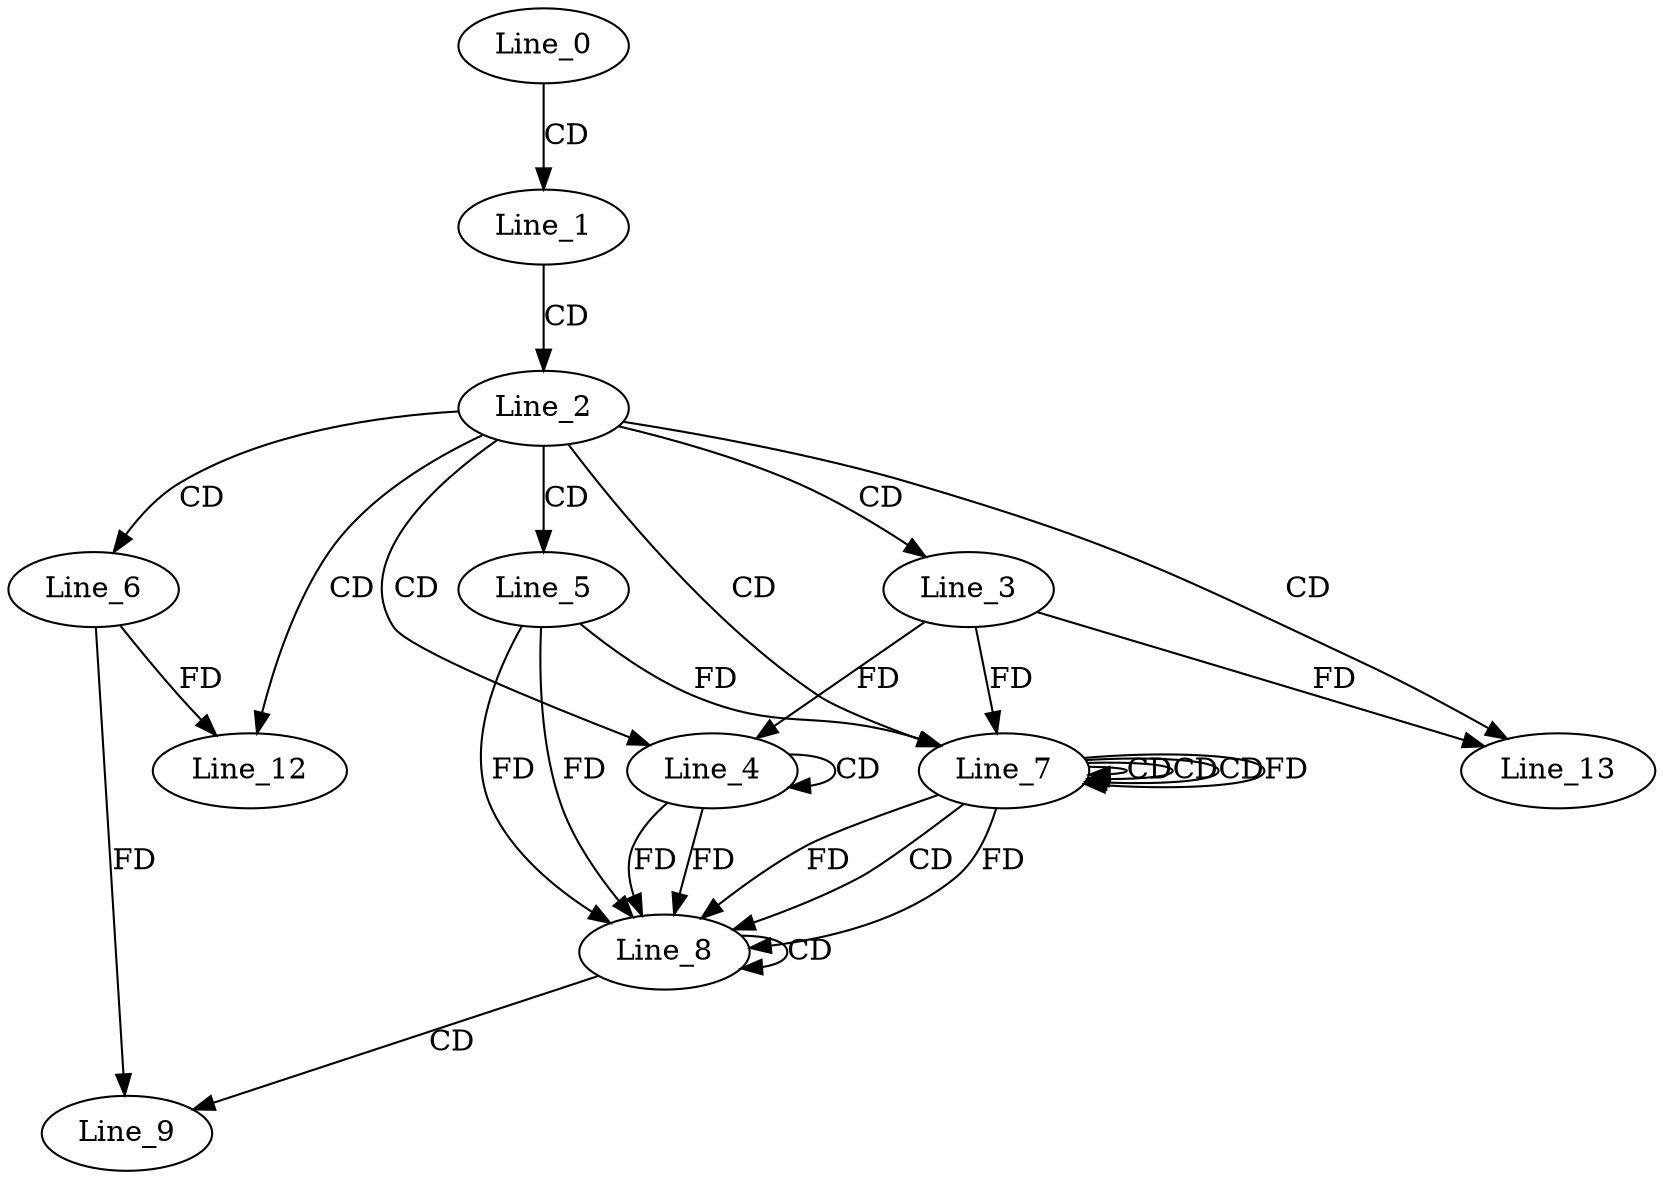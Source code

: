 digraph G {
  Line_0;
  Line_1;
  Line_2;
  Line_3;
  Line_4;
  Line_4;
  Line_4;
  Line_5;
  Line_6;
  Line_7;
  Line_7;
  Line_7;
  Line_7;
  Line_7;
  Line_8;
  Line_8;
  Line_9;
  Line_12;
  Line_13;
  Line_0 -> Line_1 [ label="CD" ];
  Line_1 -> Line_2 [ label="CD" ];
  Line_2 -> Line_3 [ label="CD" ];
  Line_2 -> Line_4 [ label="CD" ];
  Line_4 -> Line_4 [ label="CD" ];
  Line_3 -> Line_4 [ label="FD" ];
  Line_2 -> Line_5 [ label="CD" ];
  Line_2 -> Line_6 [ label="CD" ];
  Line_2 -> Line_7 [ label="CD" ];
  Line_7 -> Line_7 [ label="CD" ];
  Line_7 -> Line_7 [ label="CD" ];
  Line_7 -> Line_7 [ label="CD" ];
  Line_7 -> Line_7 [ label="FD" ];
  Line_5 -> Line_7 [ label="FD" ];
  Line_3 -> Line_7 [ label="FD" ];
  Line_7 -> Line_8 [ label="CD" ];
  Line_7 -> Line_8 [ label="FD" ];
  Line_5 -> Line_8 [ label="FD" ];
  Line_4 -> Line_8 [ label="FD" ];
  Line_8 -> Line_8 [ label="CD" ];
  Line_7 -> Line_8 [ label="FD" ];
  Line_5 -> Line_8 [ label="FD" ];
  Line_4 -> Line_8 [ label="FD" ];
  Line_8 -> Line_9 [ label="CD" ];
  Line_6 -> Line_9 [ label="FD" ];
  Line_2 -> Line_12 [ label="CD" ];
  Line_6 -> Line_12 [ label="FD" ];
  Line_2 -> Line_13 [ label="CD" ];
  Line_3 -> Line_13 [ label="FD" ];
}
